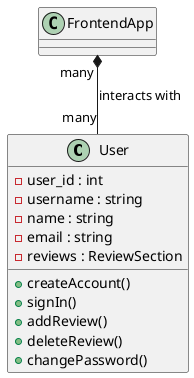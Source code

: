 @startuml User

class User {
    -user_id : int
    -username : string
    -name : string
    -email : string
    -reviews : ReviewSection

    +createAccount()
    +signIn()
    +addReview()
    +deleteReview()
    +changePassword()
}

FrontendApp "many" *-- "many" User : interacts with

@enduml